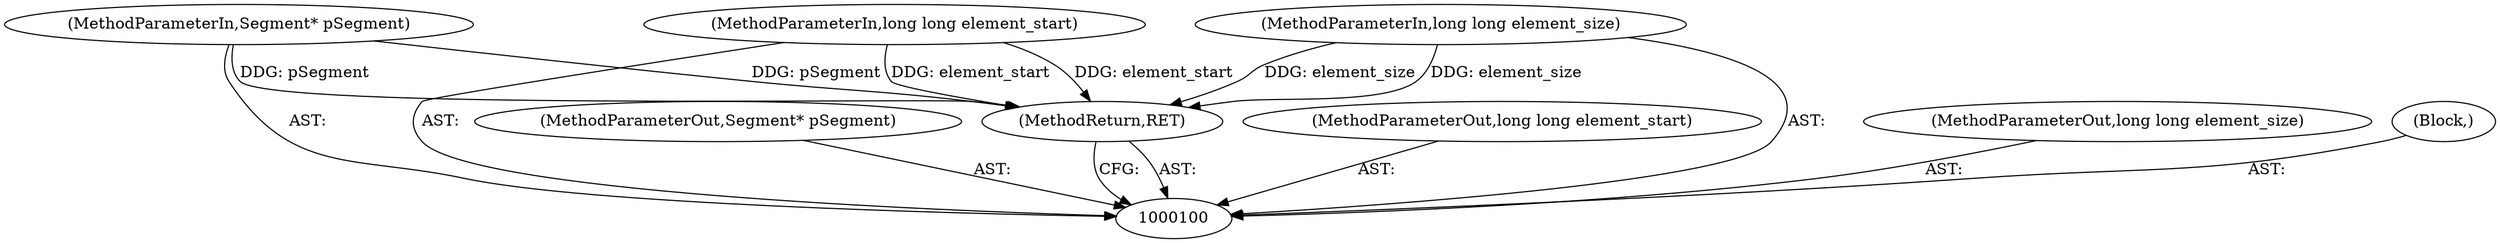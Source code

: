 digraph "0_Android_04839626ed859623901ebd3a5fd483982186b59d_207" {
"1000105" [label="(MethodReturn,RET)"];
"1000101" [label="(MethodParameterIn,Segment* pSegment)"];
"1000175" [label="(MethodParameterOut,Segment* pSegment)"];
"1000102" [label="(MethodParameterIn,long long element_start)"];
"1000176" [label="(MethodParameterOut,long long element_start)"];
"1000103" [label="(MethodParameterIn,long long element_size)"];
"1000177" [label="(MethodParameterOut,long long element_size)"];
"1000104" [label="(Block,)"];
"1000105" -> "1000100"  [label="AST: "];
"1000105" -> "1000100"  [label="CFG: "];
"1000103" -> "1000105"  [label="DDG: element_size"];
"1000102" -> "1000105"  [label="DDG: element_start"];
"1000101" -> "1000105"  [label="DDG: pSegment"];
"1000101" -> "1000100"  [label="AST: "];
"1000101" -> "1000105"  [label="DDG: pSegment"];
"1000175" -> "1000100"  [label="AST: "];
"1000102" -> "1000100"  [label="AST: "];
"1000102" -> "1000105"  [label="DDG: element_start"];
"1000176" -> "1000100"  [label="AST: "];
"1000103" -> "1000100"  [label="AST: "];
"1000103" -> "1000105"  [label="DDG: element_size"];
"1000177" -> "1000100"  [label="AST: "];
"1000104" -> "1000100"  [label="AST: "];
}
